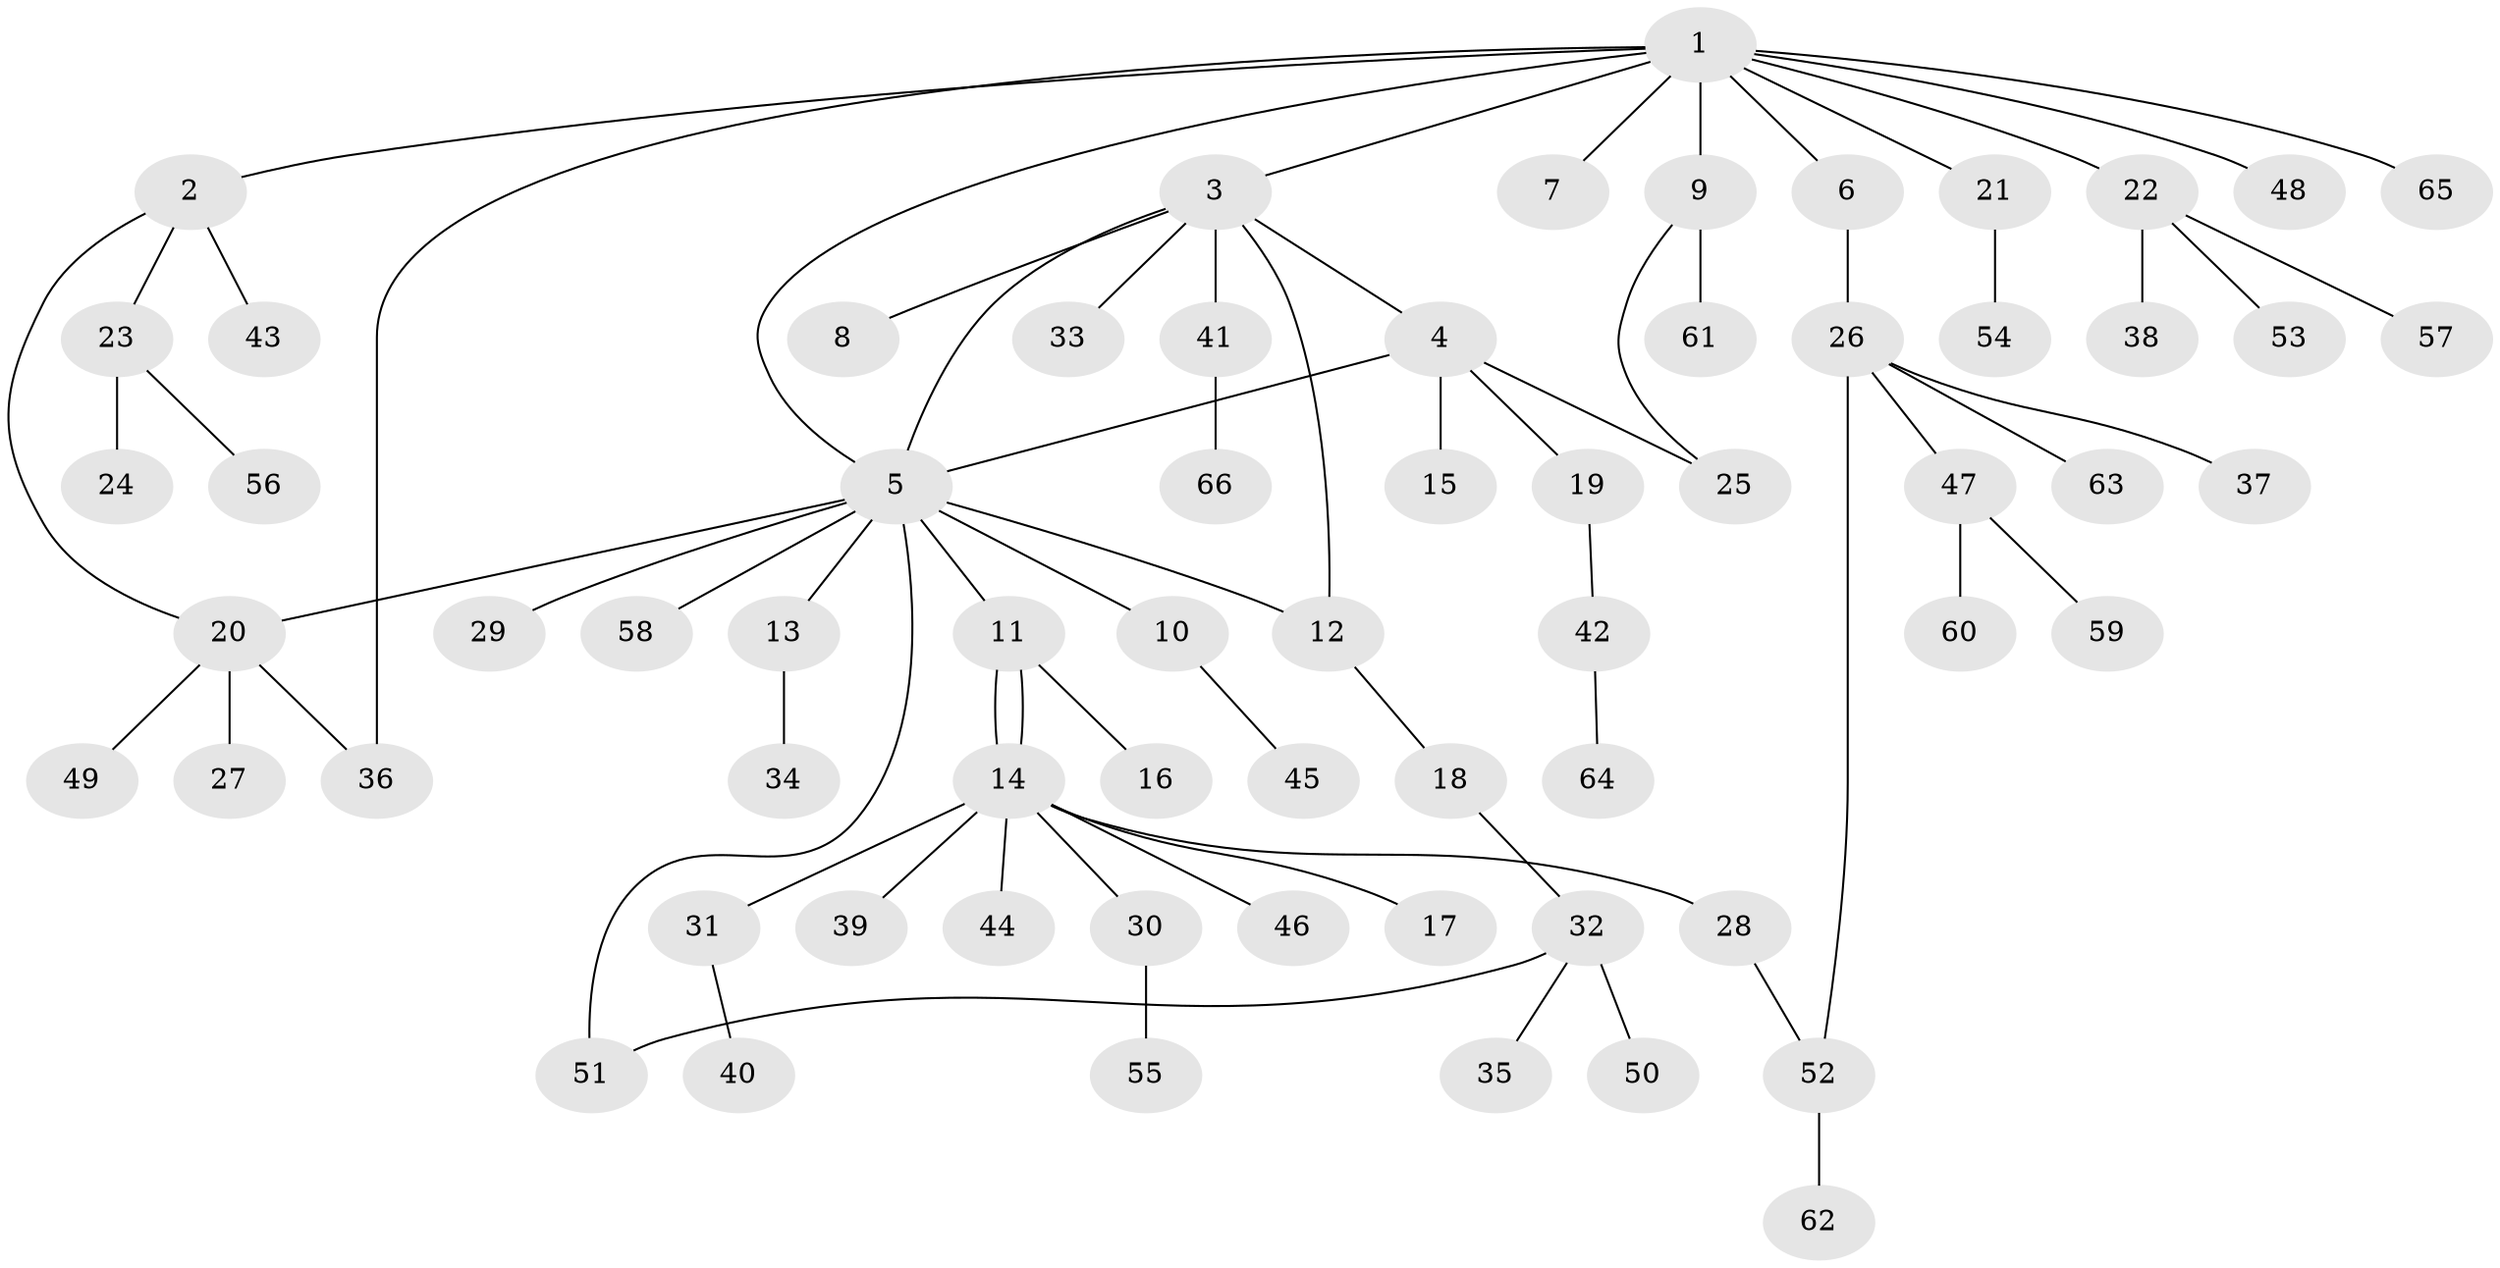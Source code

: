 // coarse degree distribution, {12: 0.02127659574468085, 7: 0.02127659574468085, 6: 0.02127659574468085, 4: 0.06382978723404255, 10: 0.02127659574468085, 2: 0.19148936170212766, 1: 0.574468085106383, 3: 0.06382978723404255, 9: 0.02127659574468085}
// Generated by graph-tools (version 1.1) at 2025/51/02/27/25 19:51:58]
// undirected, 66 vertices, 74 edges
graph export_dot {
graph [start="1"]
  node [color=gray90,style=filled];
  1;
  2;
  3;
  4;
  5;
  6;
  7;
  8;
  9;
  10;
  11;
  12;
  13;
  14;
  15;
  16;
  17;
  18;
  19;
  20;
  21;
  22;
  23;
  24;
  25;
  26;
  27;
  28;
  29;
  30;
  31;
  32;
  33;
  34;
  35;
  36;
  37;
  38;
  39;
  40;
  41;
  42;
  43;
  44;
  45;
  46;
  47;
  48;
  49;
  50;
  51;
  52;
  53;
  54;
  55;
  56;
  57;
  58;
  59;
  60;
  61;
  62;
  63;
  64;
  65;
  66;
  1 -- 2;
  1 -- 3;
  1 -- 5;
  1 -- 6;
  1 -- 7;
  1 -- 9;
  1 -- 21;
  1 -- 22;
  1 -- 36;
  1 -- 48;
  1 -- 65;
  2 -- 20;
  2 -- 23;
  2 -- 43;
  3 -- 4;
  3 -- 5;
  3 -- 8;
  3 -- 12;
  3 -- 33;
  3 -- 41;
  4 -- 5;
  4 -- 15;
  4 -- 19;
  4 -- 25;
  5 -- 10;
  5 -- 11;
  5 -- 12;
  5 -- 13;
  5 -- 20;
  5 -- 29;
  5 -- 51;
  5 -- 58;
  6 -- 26;
  9 -- 25;
  9 -- 61;
  10 -- 45;
  11 -- 14;
  11 -- 14;
  11 -- 16;
  12 -- 18;
  13 -- 34;
  14 -- 17;
  14 -- 28;
  14 -- 30;
  14 -- 31;
  14 -- 39;
  14 -- 44;
  14 -- 46;
  18 -- 32;
  19 -- 42;
  20 -- 27;
  20 -- 36;
  20 -- 49;
  21 -- 54;
  22 -- 38;
  22 -- 53;
  22 -- 57;
  23 -- 24;
  23 -- 56;
  26 -- 37;
  26 -- 47;
  26 -- 52;
  26 -- 63;
  28 -- 52;
  30 -- 55;
  31 -- 40;
  32 -- 35;
  32 -- 50;
  32 -- 51;
  41 -- 66;
  42 -- 64;
  47 -- 59;
  47 -- 60;
  52 -- 62;
}
